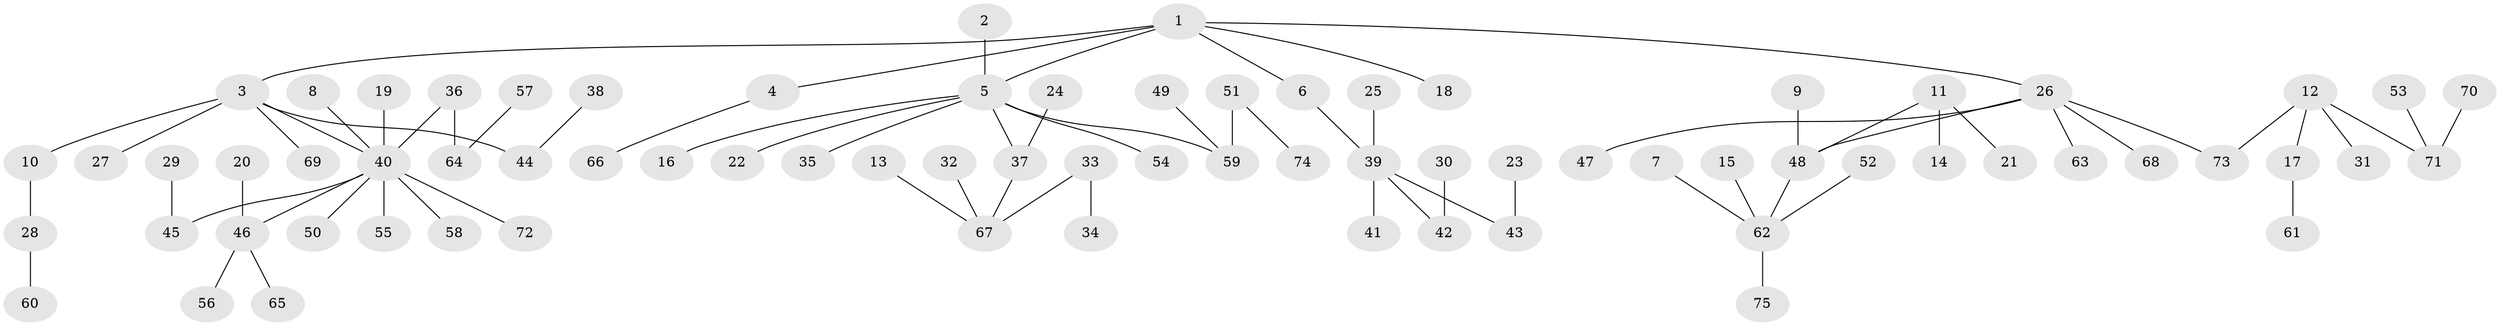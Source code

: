 // original degree distribution, {5: 0.020134228187919462, 3: 0.09395973154362416, 7: 0.013422818791946308, 1: 0.4966442953020134, 4: 0.08053691275167785, 2: 0.2751677852348993, 9: 0.006711409395973154, 6: 0.013422818791946308}
// Generated by graph-tools (version 1.1) at 2025/50/03/09/25 03:50:26]
// undirected, 75 vertices, 74 edges
graph export_dot {
graph [start="1"]
  node [color=gray90,style=filled];
  1;
  2;
  3;
  4;
  5;
  6;
  7;
  8;
  9;
  10;
  11;
  12;
  13;
  14;
  15;
  16;
  17;
  18;
  19;
  20;
  21;
  22;
  23;
  24;
  25;
  26;
  27;
  28;
  29;
  30;
  31;
  32;
  33;
  34;
  35;
  36;
  37;
  38;
  39;
  40;
  41;
  42;
  43;
  44;
  45;
  46;
  47;
  48;
  49;
  50;
  51;
  52;
  53;
  54;
  55;
  56;
  57;
  58;
  59;
  60;
  61;
  62;
  63;
  64;
  65;
  66;
  67;
  68;
  69;
  70;
  71;
  72;
  73;
  74;
  75;
  1 -- 3 [weight=1.0];
  1 -- 4 [weight=1.0];
  1 -- 5 [weight=1.0];
  1 -- 6 [weight=1.0];
  1 -- 18 [weight=1.0];
  1 -- 26 [weight=1.0];
  2 -- 5 [weight=1.0];
  3 -- 10 [weight=1.0];
  3 -- 27 [weight=1.0];
  3 -- 40 [weight=1.0];
  3 -- 44 [weight=1.0];
  3 -- 69 [weight=1.0];
  4 -- 66 [weight=1.0];
  5 -- 16 [weight=1.0];
  5 -- 22 [weight=1.0];
  5 -- 35 [weight=1.0];
  5 -- 37 [weight=1.0];
  5 -- 54 [weight=1.0];
  5 -- 59 [weight=1.0];
  6 -- 39 [weight=1.0];
  7 -- 62 [weight=1.0];
  8 -- 40 [weight=1.0];
  9 -- 48 [weight=1.0];
  10 -- 28 [weight=1.0];
  11 -- 14 [weight=1.0];
  11 -- 21 [weight=1.0];
  11 -- 48 [weight=1.0];
  12 -- 17 [weight=1.0];
  12 -- 31 [weight=1.0];
  12 -- 71 [weight=1.0];
  12 -- 73 [weight=1.0];
  13 -- 67 [weight=1.0];
  15 -- 62 [weight=1.0];
  17 -- 61 [weight=1.0];
  19 -- 40 [weight=1.0];
  20 -- 46 [weight=1.0];
  23 -- 43 [weight=1.0];
  24 -- 37 [weight=1.0];
  25 -- 39 [weight=1.0];
  26 -- 47 [weight=1.0];
  26 -- 48 [weight=1.0];
  26 -- 63 [weight=1.0];
  26 -- 68 [weight=1.0];
  26 -- 73 [weight=1.0];
  28 -- 60 [weight=1.0];
  29 -- 45 [weight=1.0];
  30 -- 42 [weight=1.0];
  32 -- 67 [weight=1.0];
  33 -- 34 [weight=1.0];
  33 -- 67 [weight=1.0];
  36 -- 40 [weight=1.0];
  36 -- 64 [weight=1.0];
  37 -- 67 [weight=1.0];
  38 -- 44 [weight=1.0];
  39 -- 41 [weight=1.0];
  39 -- 42 [weight=1.0];
  39 -- 43 [weight=1.0];
  40 -- 45 [weight=1.0];
  40 -- 46 [weight=1.0];
  40 -- 50 [weight=1.0];
  40 -- 55 [weight=1.0];
  40 -- 58 [weight=1.0];
  40 -- 72 [weight=1.0];
  46 -- 56 [weight=1.0];
  46 -- 65 [weight=1.0];
  48 -- 62 [weight=1.0];
  49 -- 59 [weight=1.0];
  51 -- 59 [weight=1.0];
  51 -- 74 [weight=1.0];
  52 -- 62 [weight=1.0];
  53 -- 71 [weight=1.0];
  57 -- 64 [weight=1.0];
  62 -- 75 [weight=1.0];
  70 -- 71 [weight=1.0];
}
